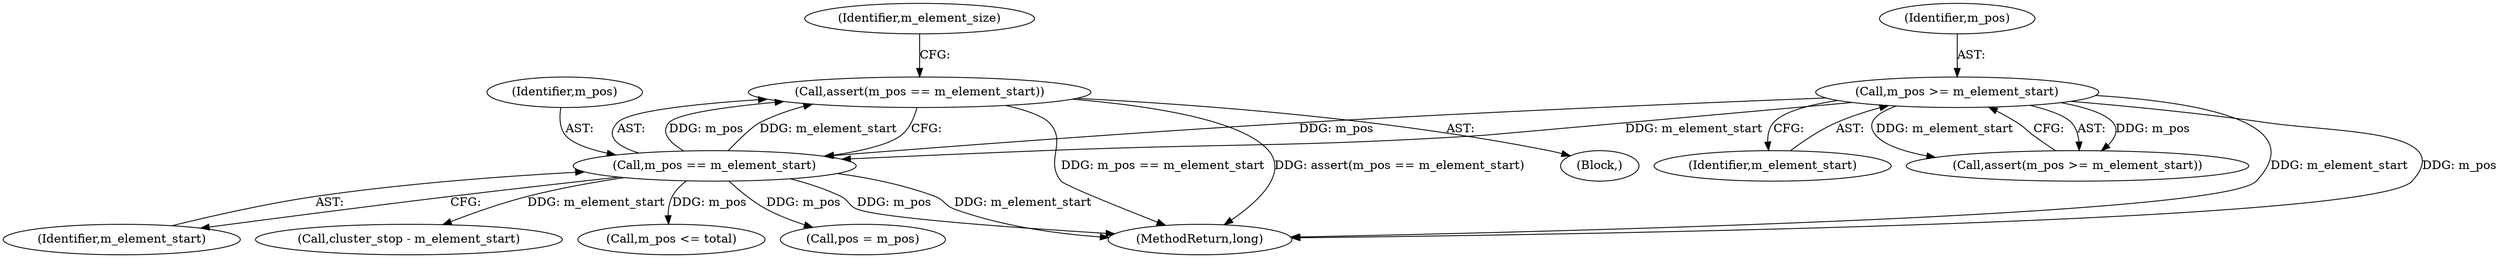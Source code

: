 digraph "0_Android_cc274e2abe8b2a6698a5c47d8aa4bb45f1f9538d_28@API" {
"1000148" [label="(Call,assert(m_pos == m_element_start))"];
"1000149" [label="(Call,m_pos == m_element_start)"];
"1000139" [label="(Call,m_pos >= m_element_start)"];
"1000150" [label="(Identifier,m_pos)"];
"1000682" [label="(Call,cluster_stop - m_element_start)"];
"1000687" [label="(MethodReturn,long)"];
"1000190" [label="(Call,m_pos <= total)"];
"1000148" [label="(Call,assert(m_pos == m_element_start))"];
"1000139" [label="(Call,m_pos >= m_element_start)"];
"1000154" [label="(Identifier,m_element_size)"];
"1000149" [label="(Call,m_pos == m_element_start)"];
"1000138" [label="(Call,assert(m_pos >= m_element_start))"];
"1000141" [label="(Identifier,m_element_start)"];
"1000193" [label="(Call,pos = m_pos)"];
"1000135" [label="(Block,)"];
"1000140" [label="(Identifier,m_pos)"];
"1000151" [label="(Identifier,m_element_start)"];
"1000148" -> "1000135"  [label="AST: "];
"1000148" -> "1000149"  [label="CFG: "];
"1000149" -> "1000148"  [label="AST: "];
"1000154" -> "1000148"  [label="CFG: "];
"1000148" -> "1000687"  [label="DDG: assert(m_pos == m_element_start)"];
"1000148" -> "1000687"  [label="DDG: m_pos == m_element_start"];
"1000149" -> "1000148"  [label="DDG: m_pos"];
"1000149" -> "1000148"  [label="DDG: m_element_start"];
"1000149" -> "1000151"  [label="CFG: "];
"1000150" -> "1000149"  [label="AST: "];
"1000151" -> "1000149"  [label="AST: "];
"1000149" -> "1000687"  [label="DDG: m_element_start"];
"1000149" -> "1000687"  [label="DDG: m_pos"];
"1000139" -> "1000149"  [label="DDG: m_pos"];
"1000139" -> "1000149"  [label="DDG: m_element_start"];
"1000149" -> "1000190"  [label="DDG: m_pos"];
"1000149" -> "1000193"  [label="DDG: m_pos"];
"1000149" -> "1000682"  [label="DDG: m_element_start"];
"1000139" -> "1000138"  [label="AST: "];
"1000139" -> "1000141"  [label="CFG: "];
"1000140" -> "1000139"  [label="AST: "];
"1000141" -> "1000139"  [label="AST: "];
"1000138" -> "1000139"  [label="CFG: "];
"1000139" -> "1000687"  [label="DDG: m_element_start"];
"1000139" -> "1000687"  [label="DDG: m_pos"];
"1000139" -> "1000138"  [label="DDG: m_pos"];
"1000139" -> "1000138"  [label="DDG: m_element_start"];
}
